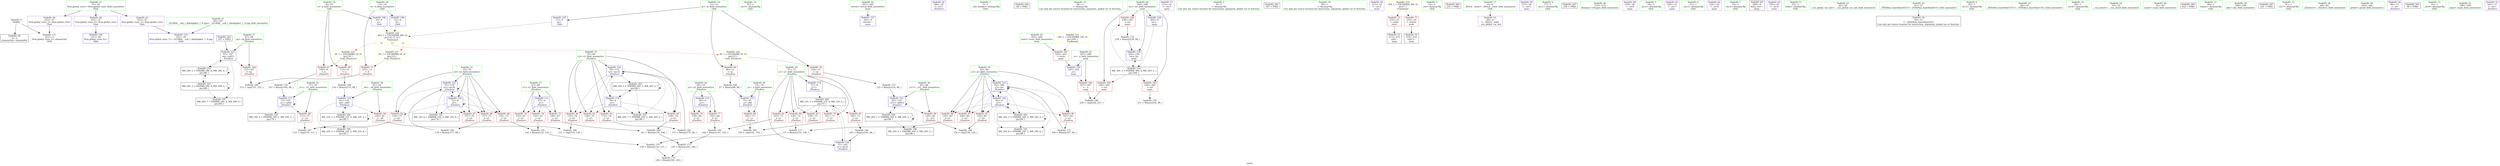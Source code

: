digraph "SVFG" {
	label="SVFG";

	Node0x55d70ee61b60 [shape=record,color=grey,label="{NodeID: 0\nNullPtr}"];
	Node0x55d70ee61b60 -> Node0x55d70ee7fd80[style=solid];
	Node0x55d70ee61b60 -> Node0x55d70ee7f240[style=solid];
	Node0x55d70eea7aa0 [shape=record,color=black,label="{NodeID: 263\n147 = PHI()\n}"];
	Node0x55d70eea7aa0 -> Node0x55d70ee84bd0[style=solid];
	Node0x55d70ee88120 [shape=record,color=grey,label="{NodeID: 180\n141 = Binary(139, 140, )\n}"];
	Node0x55d70ee88120 -> Node0x55d70ee873a0[style=solid];
	Node0x55d70ee7f640 [shape=record,color=red,label="{NodeID: 97\n160\<--83\n\<--y3\n_Z5solvev\n}"];
	Node0x55d70ee7cf50 [shape=record,color=green,label="{NodeID: 14\n35\<--1\n.str.9\<--dummyObj\nGlob }"];
	Node0x55d70ee83380 [shape=record,color=black,label="{NodeID: 194\nMR_22V_5 = PHI(MR_22V_2, MR_22V_4, )\npts\{82 \}\n}"];
	Node0x55d70ee7f240 [shape=record,color=blue, style = dotted,label="{NodeID: 111\n253\<--3\nllvm.global_ctors_2\<--dummyVal\nGlob }"];
	Node0x55d70ee7dc00 [shape=record,color=green,label="{NodeID: 28\n69\<--70\ny2\<--y2_field_insensitive\n_Z5solvev\n}"];
	Node0x55d70ee7dc00 -> Node0x55d70ee81600[style=solid];
	Node0x55d70ee7dc00 -> Node0x55d70ee816d0[style=solid];
	Node0x55d70ee7dc00 -> Node0x55d70ee7f410[style=solid];
	Node0x55d70ee95020 [shape=record,color=black,label="{NodeID: 208\nMR_12V_3 = PHI(MR_12V_4, MR_12V_2, )\npts\{72 \}\n}"];
	Node0x55d70ee95020 -> Node0x55d70ee817a0[style=dashed];
	Node0x55d70ee95020 -> Node0x55d70ee81870[style=dashed];
	Node0x55d70ee95020 -> Node0x55d70ee81940[style=dashed];
	Node0x55d70ee95020 -> Node0x55d70ee81a10[style=dashed];
	Node0x55d70ee95020 -> Node0x55d70ee81ae0[style=dashed];
	Node0x55d70ee95020 -> Node0x55d70ee84f10[style=dashed];
	Node0x55d70ee84e40 [shape=record,color=blue,label="{NodeID: 125\n75\<--178\nx2\<--inc28\n_Z5solvev\n}"];
	Node0x55d70ee84e40 -> Node0x55d70ee81c80[style=dashed];
	Node0x55d70ee84e40 -> Node0x55d70ee81d50[style=dashed];
	Node0x55d70ee84e40 -> Node0x55d70ee81e20[style=dashed];
	Node0x55d70ee84e40 -> Node0x55d70ee81ef0[style=dashed];
	Node0x55d70ee84e40 -> Node0x55d70ee846f0[style=dashed];
	Node0x55d70ee84e40 -> Node0x55d70ee84e40[style=dashed];
	Node0x55d70ee84e40 -> Node0x55d70ee8eb00[style=dashed];
	Node0x55d70ee7e820 [shape=record,color=green,label="{NodeID: 42\n201\<--202\nretval\<--retval_field_insensitive\nmain\n}"];
	Node0x55d70ee7e820 -> Node0x55d70ee84fe0[style=solid];
	Node0x55d70ee80460 [shape=record,color=purple,label="{NodeID: 56\n186\<--19\n\<--.str.2\n_Z5solvev\n}"];
	Node0x55d70ee81050 [shape=record,color=red,label="{NodeID: 70\n124\<--11\n\<--m\n_Z5solvev\n}"];
	Node0x55d70ee81050 -> Node0x55d70ee879a0[style=solid];
	Node0x55d70ee81bb0 [shape=record,color=red,label="{NodeID: 84\n102\<--73\n\<--_n\n_Z5solvev\n}"];
	Node0x55d70ee81bb0 -> Node0x55d70ee888a0[style=solid];
	Node0x55d70ee62190 [shape=record,color=green,label="{NodeID: 1\n7\<--1\n__dso_handle\<--dummyObj\nGlob }"];
	Node0x55d70eea7c00 [shape=record,color=black,label="{NodeID: 264\n49 = PHI()\n}"];
	Node0x55d70ee882a0 [shape=record,color=grey,label="{NodeID: 181\n144 = Binary(142, 143, )\n}"];
	Node0x55d70ee882a0 -> Node0x55d70ee873a0[style=solid];
	Node0x55d70ee7f710 [shape=record,color=red,label="{NodeID: 98\n167\<--83\n\<--y3\n_Z5solvev\n}"];
	Node0x55d70ee7f710 -> Node0x55d70ee87520[style=solid];
	Node0x55d70ee7d020 [shape=record,color=green,label="{NodeID: 15\n38\<--1\n\<--dummyObj\nCan only get source location for instruction, argument, global var or function.}"];
	Node0x55d70ee83470 [shape=record,color=black,label="{NodeID: 195\nMR_24V_8 = PHI(MR_24V_2, MR_24V_6, )\npts\{84 \}\n}"];
	Node0x55d70ee7f340 [shape=record,color=blue,label="{NodeID: 112\n67\<--9\nx1\<--\n_Z5solvev\n}"];
	Node0x55d70ee7f340 -> Node0x55d70ee81390[style=dashed];
	Node0x55d70ee7f340 -> Node0x55d70ee81460[style=dashed];
	Node0x55d70ee7f340 -> Node0x55d70ee81530[style=dashed];
	Node0x55d70ee7dcd0 [shape=record,color=green,label="{NodeID: 29\n71\<--72\ny1\<--y1_field_insensitive\n_Z5solvev\n}"];
	Node0x55d70ee7dcd0 -> Node0x55d70ee817a0[style=solid];
	Node0x55d70ee7dcd0 -> Node0x55d70ee81870[style=solid];
	Node0x55d70ee7dcd0 -> Node0x55d70ee81940[style=solid];
	Node0x55d70ee7dcd0 -> Node0x55d70ee81a10[style=solid];
	Node0x55d70ee7dcd0 -> Node0x55d70ee81ae0[style=solid];
	Node0x55d70ee7dcd0 -> Node0x55d70ee84590[style=solid];
	Node0x55d70ee7dcd0 -> Node0x55d70ee84f10[style=solid];
	Node0x55d70ee84f10 [shape=record,color=blue,label="{NodeID: 126\n71\<--183\ny1\<--inc31\n_Z5solvev\n}"];
	Node0x55d70ee84f10 -> Node0x55d70ee95020[style=dashed];
	Node0x55d70ee7e8f0 [shape=record,color=green,label="{NodeID: 43\n203\<--204\ntests\<--tests_field_insensitive\nmain\n}"];
	Node0x55d70ee7e8f0 -> Node0x55d70ee7f980[style=solid];
	Node0x55d70ee80530 [shape=record,color=purple,label="{NodeID: 57\n211\<--21\n\<--.str.3\nmain\n}"];
	Node0x55d70ee81120 [shape=record,color=red,label="{NodeID: 71\n152\<--13\n\<--A\n_Z5solvev\n}"];
	Node0x55d70ee81120 -> Node0x55d70ee88ea0[style=solid];
	Node0x55d70ee86f20 [shape=record,color=grey,label="{NodeID: 168\n97 = Binary(96, 98, )\n}"];
	Node0x55d70ee86f20 -> Node0x55d70ee84620[style=solid];
	Node0x55d70ee81c80 [shape=record,color=red,label="{NodeID: 85\n110\<--75\n\<--x2\n_Z5solvev\n}"];
	Node0x55d70ee81c80 -> Node0x55d70ee88ba0[style=solid];
	Node0x55d70ee622a0 [shape=record,color=green,label="{NodeID: 2\n9\<--1\n\<--dummyObj\nCan only get source location for instruction, argument, global var or function.}"];
	Node0x55d70eea7cd0 [shape=record,color=black,label="{NodeID: 265\n187 = PHI()\n}"];
	Node0x55d70ee88420 [shape=record,color=grey,label="{NodeID: 182\n173 = Binary(172, 98, )\n}"];
	Node0x55d70ee88420 -> Node0x55d70ee84d70[style=solid];
	Node0x55d70ee7f7e0 [shape=record,color=red,label="{NodeID: 99\n129\<--85\n\<--_n11\n_Z5solvev\n}"];
	Node0x55d70ee7f7e0 -> Node0x55d70ee88d20[style=solid];
	Node0x55d70ee7d0f0 [shape=record,color=green,label="{NodeID: 16\n98\<--1\n\<--dummyObj\nCan only get source location for instruction, argument, global var or function.}"];
	Node0x55d70ee91420 [shape=record,color=black,label="{NodeID: 196\nMR_26V_6 = PHI(MR_26V_2, MR_26V_5, )\npts\{86 \}\n}"];
	Node0x55d70ee7f410 [shape=record,color=blue,label="{NodeID: 113\n69\<--9\ny2\<--\n_Z5solvev\n}"];
	Node0x55d70ee7f410 -> Node0x55d70ee81600[style=dashed];
	Node0x55d70ee7f410 -> Node0x55d70ee816d0[style=dashed];
	Node0x55d70ee7dda0 [shape=record,color=green,label="{NodeID: 30\n73\<--74\n_n\<--_n_field_insensitive\n_Z5solvev\n}"];
	Node0x55d70ee7dda0 -> Node0x55d70ee81bb0[style=solid];
	Node0x55d70ee7dda0 -> Node0x55d70ee84620[style=solid];
	Node0x55d70ee84fe0 [shape=record,color=blue,label="{NodeID: 127\n201\<--9\nretval\<--\nmain\n}"];
	Node0x55d70ee7e9c0 [shape=record,color=green,label="{NodeID: 44\n205\<--206\ntst\<--tst_field_insensitive\nmain\n}"];
	Node0x55d70ee7e9c0 -> Node0x55d70ee7fa50[style=solid];
	Node0x55d70ee7e9c0 -> Node0x55d70ee7fb20[style=solid];
	Node0x55d70ee7e9c0 -> Node0x55d70ee7fbf0[style=solid];
	Node0x55d70ee7e9c0 -> Node0x55d70ee850b0[style=solid];
	Node0x55d70ee7e9c0 -> Node0x55d70ee85250[style=solid];
	Node0x55d70ee99dd0 [shape=record,color=yellow,style=double,label="{NodeID: 224\n40V_1 = ENCHI(MR_40V_0)\npts\{10 12 14 \}\nFun[main]|{<s0>11|<s1>11|<s2>11}}"];
	Node0x55d70ee99dd0:s0 -> Node0x55d70ee99eb0[style=dashed,color=red];
	Node0x55d70ee99dd0:s1 -> Node0x55d70ee99fc0[style=dashed,color=red];
	Node0x55d70ee99dd0:s2 -> Node0x55d70ee9a0a0[style=dashed,color=red];
	Node0x55d70ee80600 [shape=record,color=purple,label="{NodeID: 58\n212\<--23\n\<--.str.4\nmain\n}"];
	Node0x55d70ee811f0 [shape=record,color=red,label="{NodeID: 72\n210\<--25\n\<--stdin\nmain\n}"];
	Node0x55d70ee811f0 -> Node0x55d70ee80050[style=solid];
	Node0x55d70ee870a0 [shape=record,color=grey,label="{NodeID: 169\n116 = Binary(115, 98, )\n}"];
	Node0x55d70ee870a0 -> Node0x55d70ee84960[style=solid];
	Node0x55d70ee81d50 [shape=record,color=red,label="{NodeID: 86\n132\<--75\n\<--x2\n_Z5solvev\n}"];
	Node0x55d70ee81d50 -> Node0x55d70ee87b20[style=solid];
	Node0x55d70ee61d80 [shape=record,color=green,label="{NodeID: 3\n15\<--1\n.str\<--dummyObj\nGlob }"];
	Node0x55d70eea7da0 [shape=record,color=black,label="{NodeID: 266\n233 = PHI()\n}"];
	Node0x55d70ee885a0 [shape=record,color=grey,label="{NodeID: 183\n178 = Binary(177, 98, )\n}"];
	Node0x55d70ee885a0 -> Node0x55d70ee84e40[style=solid];
	Node0x55d70ee7f8b0 [shape=record,color=red,label="{NodeID: 100\n151\<--87\n\<--sq\n_Z5solvev\n}"];
	Node0x55d70ee7f8b0 -> Node0x55d70ee88ea0[style=solid];
	Node0x55d70ee7d1c0 [shape=record,color=green,label="{NodeID: 17\n4\<--6\n_ZStL8__ioinit\<--_ZStL8__ioinit_field_insensitive\nGlob }"];
	Node0x55d70ee7d1c0 -> Node0x55d70ee801f0[style=solid];
	Node0x55d70ee91920 [shape=record,color=black,label="{NodeID: 197\nMR_28V_7 = PHI(MR_28V_2, MR_28V_6, )\npts\{88 \}\n}"];
	Node0x55d70ee84590 [shape=record,color=blue,label="{NodeID: 114\n71\<--9\ny1\<--\n_Z5solvev\n}"];
	Node0x55d70ee84590 -> Node0x55d70ee95020[style=dashed];
	Node0x55d70ee7de70 [shape=record,color=green,label="{NodeID: 31\n75\<--76\nx2\<--x2_field_insensitive\n_Z5solvev\n}"];
	Node0x55d70ee7de70 -> Node0x55d70ee81c80[style=solid];
	Node0x55d70ee7de70 -> Node0x55d70ee81d50[style=solid];
	Node0x55d70ee7de70 -> Node0x55d70ee81e20[style=solid];
	Node0x55d70ee7de70 -> Node0x55d70ee81ef0[style=solid];
	Node0x55d70ee7de70 -> Node0x55d70ee846f0[style=solid];
	Node0x55d70ee7de70 -> Node0x55d70ee84e40[style=solid];
	Node0x55d70ee850b0 [shape=record,color=blue,label="{NodeID: 128\n205\<--9\ntst\<--\nmain\n}"];
	Node0x55d70ee850b0 -> Node0x55d70ee97820[style=dashed];
	Node0x55d70ee7ea90 [shape=record,color=green,label="{NodeID: 45\n207\<--208\n_n\<--_n_field_insensitive\nmain\n}"];
	Node0x55d70ee7ea90 -> Node0x55d70ee7fcc0[style=solid];
	Node0x55d70ee7ea90 -> Node0x55d70ee85180[style=solid];
	Node0x55d70ee99eb0 [shape=record,color=yellow,style=double,label="{NodeID: 225\n2V_1 = ENCHI(MR_2V_0)\npts\{10 \}\nFun[_Z5solvev]}"];
	Node0x55d70ee99eb0 -> Node0x55d70ee80de0[style=dashed];
	Node0x55d70ee99eb0 -> Node0x55d70ee80eb0[style=dashed];
	Node0x55d70ee806d0 [shape=record,color=purple,label="{NodeID: 59\n217\<--26\n\<--.str.5\nmain\n}"];
	Node0x55d70ee812c0 [shape=record,color=red,label="{NodeID: 73\n216\<--30\n\<--stdout\nmain\n}"];
	Node0x55d70ee812c0 -> Node0x55d70ee80120[style=solid];
	Node0x55d70ee87220 [shape=record,color=grey,label="{NodeID: 170\n107 = Binary(106, 98, )\n}"];
	Node0x55d70ee87220 -> Node0x55d70ee847c0[style=solid];
	Node0x55d70ee81e20 [shape=record,color=red,label="{NodeID: 87\n157\<--75\n\<--x2\n_Z5solvev\n}"];
	Node0x55d70ee62640 [shape=record,color=green,label="{NodeID: 4\n17\<--1\n.str.1\<--dummyObj\nGlob }"];
	Node0x55d70eea7ea0 [shape=record,color=black,label="{NodeID: 267\n236 = PHI()\n}"];
	Node0x55d70ee88720 [shape=record,color=grey,label="{NodeID: 184\n183 = Binary(182, 98, )\n}"];
	Node0x55d70ee88720 -> Node0x55d70ee84f10[style=solid];
	Node0x55d70ee7f980 [shape=record,color=red,label="{NodeID: 101\n223\<--203\n\<--tests\nmain\n}"];
	Node0x55d70ee7f980 -> Node0x55d70ee85180[style=solid];
	Node0x55d70ee7d290 [shape=record,color=green,label="{NodeID: 18\n8\<--10\nn\<--n_field_insensitive\nGlob }"];
	Node0x55d70ee7d290 -> Node0x55d70ee80de0[style=solid];
	Node0x55d70ee7d290 -> Node0x55d70ee80eb0[style=solid];
	Node0x55d70ee7d290 -> Node0x55d70ee7ed70[style=solid];
	Node0x55d70ee84620 [shape=record,color=blue,label="{NodeID: 115\n73\<--97\n_n\<--add\n_Z5solvev\n}"];
	Node0x55d70ee84620 -> Node0x55d70ee81bb0[style=dashed];
	Node0x55d70ee7df40 [shape=record,color=green,label="{NodeID: 32\n77\<--78\n_n1\<--_n1_field_insensitive\n_Z5solvev\n}"];
	Node0x55d70ee7df40 -> Node0x55d70ee81fc0[style=solid];
	Node0x55d70ee7df40 -> Node0x55d70ee847c0[style=solid];
	Node0x55d70ee85180 [shape=record,color=blue,label="{NodeID: 129\n207\<--223\n_n\<--\nmain\n}"];
	Node0x55d70ee85180 -> Node0x55d70ee7fcc0[style=dashed];
	Node0x55d70ee7eb60 [shape=record,color=green,label="{NodeID: 46\n214\<--215\nfreopen\<--freopen_field_insensitive\n}"];
	Node0x55d70ee99fc0 [shape=record,color=yellow,style=double,label="{NodeID: 226\n4V_1 = ENCHI(MR_4V_0)\npts\{12 \}\nFun[_Z5solvev]}"];
	Node0x55d70ee99fc0 -> Node0x55d70ee80f80[style=dashed];
	Node0x55d70ee99fc0 -> Node0x55d70ee81050[style=dashed];
	Node0x55d70ee807a0 [shape=record,color=purple,label="{NodeID: 60\n218\<--28\n\<--.str.6\nmain\n}"];
	Node0x55d70ee81390 [shape=record,color=red,label="{NodeID: 74\n133\<--67\n\<--x1\n_Z5solvev\n}"];
	Node0x55d70ee81390 -> Node0x55d70ee87b20[style=solid];
	Node0x55d70ee873a0 [shape=record,color=grey,label="{NodeID: 171\n145 = Binary(141, 144, )\n}"];
	Node0x55d70ee873a0 -> Node0x55d70ee876a0[style=solid];
	Node0x55d70ee81ef0 [shape=record,color=red,label="{NodeID: 88\n177\<--75\n\<--x2\n_Z5solvev\n}"];
	Node0x55d70ee81ef0 -> Node0x55d70ee885a0[style=solid];
	Node0x55d70ee62430 [shape=record,color=green,label="{NodeID: 5\n19\<--1\n.str.2\<--dummyObj\nGlob }"];
	Node0x55d70ee888a0 [shape=record,color=grey,label="{NodeID: 185\n103 = cmp(101, 102, )\n}"];
	Node0x55d70ee7fa50 [shape=record,color=red,label="{NodeID: 102\n226\<--205\n\<--tst\nmain\n}"];
	Node0x55d70ee7fa50 -> Node0x55d70ee89020[style=solid];
	Node0x55d70ee7d360 [shape=record,color=green,label="{NodeID: 19\n11\<--12\nm\<--m_field_insensitive\nGlob }"];
	Node0x55d70ee7d360 -> Node0x55d70ee80f80[style=solid];
	Node0x55d70ee7d360 -> Node0x55d70ee81050[style=solid];
	Node0x55d70ee7d360 -> Node0x55d70ee7ee40[style=solid];
	Node0x55d70ee846f0 [shape=record,color=blue,label="{NodeID: 116\n75\<--9\nx2\<--\n_Z5solvev\n}"];
	Node0x55d70ee846f0 -> Node0x55d70ee81c80[style=dashed];
	Node0x55d70ee846f0 -> Node0x55d70ee81d50[style=dashed];
	Node0x55d70ee846f0 -> Node0x55d70ee81e20[style=dashed];
	Node0x55d70ee846f0 -> Node0x55d70ee81ef0[style=dashed];
	Node0x55d70ee846f0 -> Node0x55d70ee846f0[style=dashed];
	Node0x55d70ee846f0 -> Node0x55d70ee84e40[style=dashed];
	Node0x55d70ee846f0 -> Node0x55d70ee8eb00[style=dashed];
	Node0x55d70ee7e010 [shape=record,color=green,label="{NodeID: 33\n79\<--80\nx3\<--x3_field_insensitive\n_Z5solvev\n}"];
	Node0x55d70ee7e010 -> Node0x55d70ee82090[style=solid];
	Node0x55d70ee7e010 -> Node0x55d70ee82160[style=solid];
	Node0x55d70ee7e010 -> Node0x55d70ee82230[style=solid];
	Node0x55d70ee7e010 -> Node0x55d70ee82300[style=solid];
	Node0x55d70ee7e010 -> Node0x55d70ee84890[style=solid];
	Node0x55d70ee7e010 -> Node0x55d70ee84d70[style=solid];
	Node0x55d70ee85250 [shape=record,color=blue,label="{NodeID: 130\n205\<--239\ntst\<--inc\nmain\n}"];
	Node0x55d70ee85250 -> Node0x55d70ee97820[style=dashed];
	Node0x55d70ee7ec60 [shape=record,color=green,label="{NodeID: 47\n39\<--247\n_GLOBAL__sub_I_dzhulgakov_1_0.cpp\<--_GLOBAL__sub_I_dzhulgakov_1_0.cpp_field_insensitive\n}"];
	Node0x55d70ee7ec60 -> Node0x55d70ee7f140[style=solid];
	Node0x55d70ee9a0a0 [shape=record,color=yellow,style=double,label="{NodeID: 227\n6V_1 = ENCHI(MR_6V_0)\npts\{14 \}\nFun[_Z5solvev]}"];
	Node0x55d70ee9a0a0 -> Node0x55d70ee81120[style=dashed];
	Node0x55d70ee80870 [shape=record,color=purple,label="{NodeID: 61\n220\<--31\n\<--.str.7\nmain\n}"];
	Node0x55d70ee81460 [shape=record,color=red,label="{NodeID: 75\n140\<--67\n\<--x1\n_Z5solvev\n}"];
	Node0x55d70ee81460 -> Node0x55d70ee88120[style=solid];
	Node0x55d70ee87520 [shape=record,color=grey,label="{NodeID: 172\n168 = Binary(167, 98, )\n}"];
	Node0x55d70ee87520 -> Node0x55d70ee84ca0[style=solid];
	Node0x55d70ee81fc0 [shape=record,color=red,label="{NodeID: 89\n111\<--77\n\<--_n1\n_Z5solvev\n}"];
	Node0x55d70ee81fc0 -> Node0x55d70ee88ba0[style=solid];
	Node0x55d70ee624c0 [shape=record,color=green,label="{NodeID: 6\n21\<--1\n.str.3\<--dummyObj\nGlob }"];
	Node0x55d70ee88a20 [shape=record,color=grey,label="{NodeID: 186\n121 = cmp(119, 120, )\n}"];
	Node0x55d70ee7fb20 [shape=record,color=red,label="{NodeID: 103\n230\<--205\n\<--tst\nmain\n}"];
	Node0x55d70ee7fb20 -> Node0x55d70ee87e20[style=solid];
	Node0x55d70ee7d430 [shape=record,color=green,label="{NodeID: 20\n13\<--14\nA\<--A_field_insensitive\nGlob }"];
	Node0x55d70ee7d430 -> Node0x55d70ee81120[style=solid];
	Node0x55d70ee7d430 -> Node0x55d70ee7ef40[style=solid];
	Node0x55d70ee847c0 [shape=record,color=blue,label="{NodeID: 117\n77\<--107\n_n1\<--add2\n_Z5solvev\n}"];
	Node0x55d70ee847c0 -> Node0x55d70ee81fc0[style=dashed];
	Node0x55d70ee847c0 -> Node0x55d70ee847c0[style=dashed];
	Node0x55d70ee847c0 -> Node0x55d70ee82980[style=dashed];
	Node0x55d70ee7e0e0 [shape=record,color=green,label="{NodeID: 34\n81\<--82\n_n6\<--_n6_field_insensitive\n_Z5solvev\n}"];
	Node0x55d70ee7e0e0 -> Node0x55d70ee823d0[style=solid];
	Node0x55d70ee7e0e0 -> Node0x55d70ee84960[style=solid];
	Node0x55d70ee7fd80 [shape=record,color=black,label="{NodeID: 48\n2\<--3\ndummyVal\<--dummyVal\n}"];
	Node0x55d70ee80940 [shape=record,color=purple,label="{NodeID: 62\n232\<--33\n\<--.str.8\nmain\n}"];
	Node0x55d70ee81530 [shape=record,color=red,label="{NodeID: 76\n155\<--67\n\<--x1\n_Z5solvev\n}"];
	Node0x55d70ee876a0 [shape=record,color=grey,label="{NodeID: 173\n146 = Binary(138, 145, )\n}"];
	Node0x55d70ee82090 [shape=record,color=red,label="{NodeID: 90\n119\<--79\n\<--x3\n_Z5solvev\n}"];
	Node0x55d70ee82090 -> Node0x55d70ee88a20[style=solid];
	Node0x55d70ee62550 [shape=record,color=green,label="{NodeID: 7\n23\<--1\n.str.4\<--dummyObj\nGlob }"];
	Node0x55d70ee88ba0 [shape=record,color=grey,label="{NodeID: 187\n112 = cmp(110, 111, )\n}"];
	Node0x55d70ee7fbf0 [shape=record,color=red,label="{NodeID: 104\n238\<--205\n\<--tst\nmain\n}"];
	Node0x55d70ee7fbf0 -> Node0x55d70ee87820[style=solid];
	Node0x55d70ee7d530 [shape=record,color=green,label="{NodeID: 21\n37\<--41\nllvm.global_ctors\<--llvm.global_ctors_field_insensitive\nGlob }"];
	Node0x55d70ee7d530 -> Node0x55d70ee80ae0[style=solid];
	Node0x55d70ee7d530 -> Node0x55d70ee80be0[style=solid];
	Node0x55d70ee7d530 -> Node0x55d70ee80ce0[style=solid];
	Node0x55d70ee84890 [shape=record,color=blue,label="{NodeID: 118\n79\<--9\nx3\<--\n_Z5solvev\n}"];
	Node0x55d70ee84890 -> Node0x55d70ee82090[style=dashed];
	Node0x55d70ee84890 -> Node0x55d70ee82160[style=dashed];
	Node0x55d70ee84890 -> Node0x55d70ee82230[style=dashed];
	Node0x55d70ee84890 -> Node0x55d70ee82300[style=dashed];
	Node0x55d70ee84890 -> Node0x55d70ee84d70[style=dashed];
	Node0x55d70ee84890 -> Node0x55d70ee82e80[style=dashed];
	Node0x55d70ee84890 -> Node0x55d70ee93720[style=dashed];
	Node0x55d70ee7e1b0 [shape=record,color=green,label="{NodeID: 35\n83\<--84\ny3\<--y3_field_insensitive\n_Z5solvev\n}"];
	Node0x55d70ee7e1b0 -> Node0x55d70ee824a0[style=solid];
	Node0x55d70ee7e1b0 -> Node0x55d70ee7f570[style=solid];
	Node0x55d70ee7e1b0 -> Node0x55d70ee7f640[style=solid];
	Node0x55d70ee7e1b0 -> Node0x55d70ee7f710[style=solid];
	Node0x55d70ee7e1b0 -> Node0x55d70ee84a30[style=solid];
	Node0x55d70ee7e1b0 -> Node0x55d70ee84ca0[style=solid];
	Node0x55d70ee7fe80 [shape=record,color=black,label="{NodeID: 49\n200\<--9\nmain_ret\<--\nmain\n}"];
	Node0x55d70ee80a10 [shape=record,color=purple,label="{NodeID: 63\n235\<--35\n\<--.str.9\nmain\n}"];
	Node0x55d70ee81600 [shape=record,color=red,label="{NodeID: 77\n142\<--69\n\<--y2\n_Z5solvev\n}"];
	Node0x55d70ee81600 -> Node0x55d70ee882a0[style=solid];
	Node0x55d70ee87820 [shape=record,color=grey,label="{NodeID: 174\n239 = Binary(238, 98, )\n}"];
	Node0x55d70ee87820 -> Node0x55d70ee85250[style=solid];
	Node0x55d70ee82160 [shape=record,color=red,label="{NodeID: 91\n139\<--79\n\<--x3\n_Z5solvev\n}"];
	Node0x55d70ee82160 -> Node0x55d70ee88120[style=solid];
	Node0x55d70ee7cb70 [shape=record,color=green,label="{NodeID: 8\n25\<--1\nstdin\<--dummyObj\nGlob }"];
	Node0x55d70ee88d20 [shape=record,color=grey,label="{NodeID: 188\n130 = cmp(128, 129, )\n}"];
	Node0x55d70ee7fcc0 [shape=record,color=red,label="{NodeID: 105\n227\<--207\n\<--_n\nmain\n}"];
	Node0x55d70ee7fcc0 -> Node0x55d70ee89020[style=solid];
	Node0x55d70ee7d630 [shape=record,color=green,label="{NodeID: 22\n42\<--43\n__cxx_global_var_init\<--__cxx_global_var_init_field_insensitive\n}"];
	Node0x55d70ee84960 [shape=record,color=blue,label="{NodeID: 119\n81\<--116\n_n6\<--add7\n_Z5solvev\n}"];
	Node0x55d70ee84960 -> Node0x55d70ee823d0[style=dashed];
	Node0x55d70ee84960 -> Node0x55d70ee83380[style=dashed];
	Node0x55d70ee84960 -> Node0x55d70ee93c20[style=dashed];
	Node0x55d70ee7e280 [shape=record,color=green,label="{NodeID: 36\n85\<--86\n_n11\<--_n11_field_insensitive\n_Z5solvev\n}"];
	Node0x55d70ee7e280 -> Node0x55d70ee7f7e0[style=solid];
	Node0x55d70ee7e280 -> Node0x55d70ee84b00[style=solid];
	Node0x55d70ee97820 [shape=record,color=black,label="{NodeID: 216\nMR_36V_3 = PHI(MR_36V_4, MR_36V_2, )\npts\{206 \}\n}"];
	Node0x55d70ee97820 -> Node0x55d70ee7fa50[style=dashed];
	Node0x55d70ee97820 -> Node0x55d70ee7fb20[style=dashed];
	Node0x55d70ee97820 -> Node0x55d70ee7fbf0[style=dashed];
	Node0x55d70ee97820 -> Node0x55d70ee85250[style=dashed];
	Node0x55d70ee7ff50 [shape=record,color=black,label="{NodeID: 50\n50\<--51\n\<--_ZNSt8ios_base4InitD1Ev\nCan only get source location for instruction, argument, global var or function.}"];
	Node0x55d70ee80ae0 [shape=record,color=purple,label="{NodeID: 64\n251\<--37\nllvm.global_ctors_0\<--llvm.global_ctors\nGlob }"];
	Node0x55d70ee80ae0 -> Node0x55d70ee7f040[style=solid];
	Node0x55d70ee816d0 [shape=record,color=red,label="{NodeID: 78\n158\<--69\n\<--y2\n_Z5solvev\n}"];
	Node0x55d70ee879a0 [shape=record,color=grey,label="{NodeID: 175\n125 = Binary(124, 98, )\n}"];
	Node0x55d70ee879a0 -> Node0x55d70ee84b00[style=solid];
	Node0x55d70ee82230 [shape=record,color=red,label="{NodeID: 92\n159\<--79\n\<--x3\n_Z5solvev\n}"];
	Node0x55d70ee7cc00 [shape=record,color=green,label="{NodeID: 9\n26\<--1\n.str.5\<--dummyObj\nGlob }"];
	Node0x55d70ee88ea0 [shape=record,color=grey,label="{NodeID: 189\n153 = cmp(151, 152, )\n}"];
	Node0x55d70ee7ed70 [shape=record,color=blue,label="{NodeID: 106\n8\<--9\nn\<--\nGlob }"];
	Node0x55d70ee7ed70 -> Node0x55d70ee99dd0[style=dashed];
	Node0x55d70ee7d730 [shape=record,color=green,label="{NodeID: 23\n46\<--47\n_ZNSt8ios_base4InitC1Ev\<--_ZNSt8ios_base4InitC1Ev_field_insensitive\n}"];
	Node0x55d70ee93720 [shape=record,color=black,label="{NodeID: 203\nMR_20V_3 = PHI(MR_20V_5, MR_20V_2, )\npts\{80 \}\n}"];
	Node0x55d70ee93720 -> Node0x55d70ee84890[style=dashed];
	Node0x55d70ee93720 -> Node0x55d70ee82e80[style=dashed];
	Node0x55d70ee93720 -> Node0x55d70ee93720[style=dashed];
	Node0x55d70ee84a30 [shape=record,color=blue,label="{NodeID: 120\n83\<--9\ny3\<--\n_Z5solvev\n}"];
	Node0x55d70ee84a30 -> Node0x55d70ee824a0[style=dashed];
	Node0x55d70ee84a30 -> Node0x55d70ee7f570[style=dashed];
	Node0x55d70ee84a30 -> Node0x55d70ee7f640[style=dashed];
	Node0x55d70ee84a30 -> Node0x55d70ee7f710[style=dashed];
	Node0x55d70ee84a30 -> Node0x55d70ee84a30[style=dashed];
	Node0x55d70ee84a30 -> Node0x55d70ee84ca0[style=dashed];
	Node0x55d70ee84a30 -> Node0x55d70ee83470[style=dashed];
	Node0x55d70ee84a30 -> Node0x55d70ee94120[style=dashed];
	Node0x55d70ee7e350 [shape=record,color=green,label="{NodeID: 37\n87\<--88\nsq\<--sq_field_insensitive\n_Z5solvev\n}"];
	Node0x55d70ee7e350 -> Node0x55d70ee7f8b0[style=solid];
	Node0x55d70ee7e350 -> Node0x55d70ee84bd0[style=solid];
	Node0x55d70ee80050 [shape=record,color=black,label="{NodeID: 51\n213\<--210\ncall\<--\nmain\n}"];
	Node0x55d70ee80be0 [shape=record,color=purple,label="{NodeID: 65\n252\<--37\nllvm.global_ctors_1\<--llvm.global_ctors\nGlob }"];
	Node0x55d70ee80be0 -> Node0x55d70ee7f140[style=solid];
	Node0x55d70ee817a0 [shape=record,color=red,label="{NodeID: 79\n101\<--71\n\<--y1\n_Z5solvev\n}"];
	Node0x55d70ee817a0 -> Node0x55d70ee888a0[style=solid];
	Node0x55d70ee87b20 [shape=record,color=grey,label="{NodeID: 176\n134 = Binary(132, 133, )\n}"];
	Node0x55d70ee87b20 -> Node0x55d70ee87fa0[style=solid];
	Node0x55d70ee82300 [shape=record,color=red,label="{NodeID: 93\n172\<--79\n\<--x3\n_Z5solvev\n}"];
	Node0x55d70ee82300 -> Node0x55d70ee88420[style=solid];
	Node0x55d70ee7cc90 [shape=record,color=green,label="{NodeID: 10\n28\<--1\n.str.6\<--dummyObj\nGlob }"];
	Node0x55d70ee89020 [shape=record,color=grey,label="{NodeID: 190\n228 = cmp(226, 227, )\n}"];
	Node0x55d70ee7ee40 [shape=record,color=blue,label="{NodeID: 107\n11\<--9\nm\<--\nGlob }"];
	Node0x55d70ee7ee40 -> Node0x55d70ee99dd0[style=dashed];
	Node0x55d70ee7d830 [shape=record,color=green,label="{NodeID: 24\n52\<--53\n__cxa_atexit\<--__cxa_atexit_field_insensitive\n}"];
	Node0x55d70ee93c20 [shape=record,color=black,label="{NodeID: 204\nMR_22V_3 = PHI(MR_22V_4, MR_22V_2, )\npts\{82 \}\n}"];
	Node0x55d70ee93c20 -> Node0x55d70ee84960[style=dashed];
	Node0x55d70ee93c20 -> Node0x55d70ee83380[style=dashed];
	Node0x55d70ee93c20 -> Node0x55d70ee93c20[style=dashed];
	Node0x55d70ee84b00 [shape=record,color=blue,label="{NodeID: 121\n85\<--125\n_n11\<--add12\n_Z5solvev\n}"];
	Node0x55d70ee84b00 -> Node0x55d70ee7f7e0[style=dashed];
	Node0x55d70ee84b00 -> Node0x55d70ee84b00[style=dashed];
	Node0x55d70ee84b00 -> Node0x55d70ee91420[style=dashed];
	Node0x55d70ee84b00 -> Node0x55d70ee94620[style=dashed];
	Node0x55d70ee7e420 [shape=record,color=green,label="{NodeID: 38\n91\<--92\nscanf\<--scanf_field_insensitive\n}"];
	Node0x55d70ee98220 [shape=record,color=black,label="{NodeID: 218\nMR_28V_5 = PHI(MR_28V_6, MR_28V_4, )\npts\{88 \}\n}"];
	Node0x55d70ee98220 -> Node0x55d70ee84bd0[style=dashed];
	Node0x55d70ee98220 -> Node0x55d70ee94b20[style=dashed];
	Node0x55d70ee98220 -> Node0x55d70ee98220[style=dashed];
	Node0x55d70ee80120 [shape=record,color=black,label="{NodeID: 52\n219\<--216\ncall1\<--\nmain\n}"];
	Node0x55d70ee80ce0 [shape=record,color=purple,label="{NodeID: 66\n253\<--37\nllvm.global_ctors_2\<--llvm.global_ctors\nGlob }"];
	Node0x55d70ee80ce0 -> Node0x55d70ee7f240[style=solid];
	Node0x55d70ee81870 [shape=record,color=red,label="{NodeID: 80\n136\<--71\n\<--y1\n_Z5solvev\n}"];
	Node0x55d70ee81870 -> Node0x55d70ee87ca0[style=solid];
	Node0x55d70eea77a0 [shape=record,color=black,label="{NodeID: 260\n162 = PHI()\n}"];
	Node0x55d70ee87ca0 [shape=record,color=grey,label="{NodeID: 177\n137 = Binary(135, 136, )\n}"];
	Node0x55d70ee87ca0 -> Node0x55d70ee87fa0[style=solid];
	Node0x55d70ee823d0 [shape=record,color=red,label="{NodeID: 94\n120\<--81\n\<--_n6\n_Z5solvev\n}"];
	Node0x55d70ee823d0 -> Node0x55d70ee88a20[style=solid];
	Node0x55d70ee7cd20 [shape=record,color=green,label="{NodeID: 11\n30\<--1\nstdout\<--dummyObj\nGlob }"];
	Node0x55d70ee8eb00 [shape=record,color=black,label="{NodeID: 191\nMR_16V_6 = PHI(MR_16V_2, MR_16V_4, )\npts\{76 \}\n}"];
	Node0x55d70ee7ef40 [shape=record,color=blue,label="{NodeID: 108\n13\<--9\nA\<--\nGlob }"];
	Node0x55d70ee7ef40 -> Node0x55d70ee99dd0[style=dashed];
	Node0x55d70ee7d930 [shape=record,color=green,label="{NodeID: 25\n51\<--57\n_ZNSt8ios_base4InitD1Ev\<--_ZNSt8ios_base4InitD1Ev_field_insensitive\n}"];
	Node0x55d70ee7d930 -> Node0x55d70ee7ff50[style=solid];
	Node0x55d70ee94120 [shape=record,color=black,label="{NodeID: 205\nMR_24V_3 = PHI(MR_24V_4, MR_24V_2, )\npts\{84 \}\n}"];
	Node0x55d70ee94120 -> Node0x55d70ee84a30[style=dashed];
	Node0x55d70ee94120 -> Node0x55d70ee83470[style=dashed];
	Node0x55d70ee94120 -> Node0x55d70ee94120[style=dashed];
	Node0x55d70ee84bd0 [shape=record,color=blue,label="{NodeID: 122\n87\<--147\nsq\<--call21\n_Z5solvev\n}"];
	Node0x55d70ee84bd0 -> Node0x55d70ee7f8b0[style=dashed];
	Node0x55d70ee84bd0 -> Node0x55d70ee91920[style=dashed];
	Node0x55d70ee84bd0 -> Node0x55d70ee98220[style=dashed];
	Node0x55d70ee7e520 [shape=record,color=green,label="{NodeID: 39\n148\<--149\nabs\<--abs_field_insensitive\n}"];
	Node0x55d70ee98720 [shape=record,color=yellow,style=double,label="{NodeID: 219\n30V_1 = ENCHI(MR_30V_0)\npts\{1 \}\nFun[main]}"];
	Node0x55d70ee98720 -> Node0x55d70ee811f0[style=dashed];
	Node0x55d70ee98720 -> Node0x55d70ee812c0[style=dashed];
	Node0x55d70ee801f0 [shape=record,color=purple,label="{NodeID: 53\n48\<--4\n\<--_ZStL8__ioinit\n__cxx_global_var_init\n}"];
	Node0x55d70ee80de0 [shape=record,color=red,label="{NodeID: 67\n106\<--8\n\<--n\n_Z5solvev\n}"];
	Node0x55d70ee80de0 -> Node0x55d70ee87220[style=solid];
	Node0x55d70ee81940 [shape=record,color=red,label="{NodeID: 81\n143\<--71\n\<--y1\n_Z5solvev\n}"];
	Node0x55d70ee81940 -> Node0x55d70ee882a0[style=solid];
	Node0x55d70eea78a0 [shape=record,color=black,label="{NodeID: 261\n221 = PHI()\n}"];
	Node0x55d70ee87e20 [shape=record,color=grey,label="{NodeID: 178\n231 = Binary(230, 98, )\n}"];
	Node0x55d70ee824a0 [shape=record,color=red,label="{NodeID: 95\n128\<--83\n\<--y3\n_Z5solvev\n}"];
	Node0x55d70ee824a0 -> Node0x55d70ee88d20[style=solid];
	Node0x55d70ee7cdb0 [shape=record,color=green,label="{NodeID: 12\n31\<--1\n.str.7\<--dummyObj\nGlob }"];
	Node0x55d70ee82980 [shape=record,color=black,label="{NodeID: 192\nMR_18V_4 = PHI(MR_18V_2, MR_18V_3, )\npts\{78 \}\n}"];
	Node0x55d70ee7f040 [shape=record,color=blue,label="{NodeID: 109\n251\<--38\nllvm.global_ctors_0\<--\nGlob }"];
	Node0x55d70ee7da30 [shape=record,color=green,label="{NodeID: 26\n64\<--65\n_Z5solvev\<--_Z5solvev_field_insensitive\n}"];
	Node0x55d70ee94620 [shape=record,color=black,label="{NodeID: 206\nMR_26V_3 = PHI(MR_26V_4, MR_26V_2, )\npts\{86 \}\n}"];
	Node0x55d70ee94620 -> Node0x55d70ee84b00[style=dashed];
	Node0x55d70ee94620 -> Node0x55d70ee91420[style=dashed];
	Node0x55d70ee94620 -> Node0x55d70ee94620[style=dashed];
	Node0x55d70ee84ca0 [shape=record,color=blue,label="{NodeID: 123\n83\<--168\ny3\<--inc\n_Z5solvev\n}"];
	Node0x55d70ee84ca0 -> Node0x55d70ee824a0[style=dashed];
	Node0x55d70ee84ca0 -> Node0x55d70ee7f570[style=dashed];
	Node0x55d70ee84ca0 -> Node0x55d70ee7f640[style=dashed];
	Node0x55d70ee84ca0 -> Node0x55d70ee7f710[style=dashed];
	Node0x55d70ee84ca0 -> Node0x55d70ee84a30[style=dashed];
	Node0x55d70ee84ca0 -> Node0x55d70ee84ca0[style=dashed];
	Node0x55d70ee84ca0 -> Node0x55d70ee83470[style=dashed];
	Node0x55d70ee84ca0 -> Node0x55d70ee94120[style=dashed];
	Node0x55d70ee7e620 [shape=record,color=green,label="{NodeID: 40\n163\<--164\nprintf\<--printf_field_insensitive\n}"];
	Node0x55d70ee802c0 [shape=record,color=purple,label="{NodeID: 54\n89\<--15\n\<--.str\n_Z5solvev\n}"];
	Node0x55d70ee80eb0 [shape=record,color=red,label="{NodeID: 68\n115\<--8\n\<--n\n_Z5solvev\n}"];
	Node0x55d70ee80eb0 -> Node0x55d70ee870a0[style=solid];
	Node0x55d70ee81a10 [shape=record,color=red,label="{NodeID: 82\n156\<--71\n\<--y1\n_Z5solvev\n}"];
	Node0x55d70eea79a0 [shape=record,color=black,label="{NodeID: 262\n90 = PHI()\n}"];
	Node0x55d70ee87fa0 [shape=record,color=grey,label="{NodeID: 179\n138 = Binary(134, 137, )\n}"];
	Node0x55d70ee87fa0 -> Node0x55d70ee876a0[style=solid];
	Node0x55d70ee7f570 [shape=record,color=red,label="{NodeID: 96\n135\<--83\n\<--y3\n_Z5solvev\n}"];
	Node0x55d70ee7f570 -> Node0x55d70ee87ca0[style=solid];
	Node0x55d70ee7ce80 [shape=record,color=green,label="{NodeID: 13\n33\<--1\n.str.8\<--dummyObj\nGlob }"];
	Node0x55d70ee82e80 [shape=record,color=black,label="{NodeID: 193\nMR_20V_7 = PHI(MR_20V_2, MR_20V_5, )\npts\{80 \}\n}"];
	Node0x55d70ee7f140 [shape=record,color=blue,label="{NodeID: 110\n252\<--39\nllvm.global_ctors_1\<--_GLOBAL__sub_I_dzhulgakov_1_0.cpp\nGlob }"];
	Node0x55d70ee7db30 [shape=record,color=green,label="{NodeID: 27\n67\<--68\nx1\<--x1_field_insensitive\n_Z5solvev\n}"];
	Node0x55d70ee7db30 -> Node0x55d70ee81390[style=solid];
	Node0x55d70ee7db30 -> Node0x55d70ee81460[style=solid];
	Node0x55d70ee7db30 -> Node0x55d70ee81530[style=solid];
	Node0x55d70ee7db30 -> Node0x55d70ee7f340[style=solid];
	Node0x55d70ee94b20 [shape=record,color=black,label="{NodeID: 207\nMR_28V_3 = PHI(MR_28V_4, MR_28V_2, )\npts\{88 \}\n}"];
	Node0x55d70ee94b20 -> Node0x55d70ee91920[style=dashed];
	Node0x55d70ee94b20 -> Node0x55d70ee94b20[style=dashed];
	Node0x55d70ee94b20 -> Node0x55d70ee98220[style=dashed];
	Node0x55d70ee84d70 [shape=record,color=blue,label="{NodeID: 124\n79\<--173\nx3\<--inc25\n_Z5solvev\n}"];
	Node0x55d70ee84d70 -> Node0x55d70ee82090[style=dashed];
	Node0x55d70ee84d70 -> Node0x55d70ee82160[style=dashed];
	Node0x55d70ee84d70 -> Node0x55d70ee82230[style=dashed];
	Node0x55d70ee84d70 -> Node0x55d70ee82300[style=dashed];
	Node0x55d70ee84d70 -> Node0x55d70ee84d70[style=dashed];
	Node0x55d70ee84d70 -> Node0x55d70ee82e80[style=dashed];
	Node0x55d70ee84d70 -> Node0x55d70ee93720[style=dashed];
	Node0x55d70ee7e720 [shape=record,color=green,label="{NodeID: 41\n198\<--199\nmain\<--main_field_insensitive\n}"];
	Node0x55d70ee99b30 [shape=record,color=yellow,style=double,label="{NodeID: 221\n34V_1 = ENCHI(MR_34V_0)\npts\{204 \}\nFun[main]}"];
	Node0x55d70ee99b30 -> Node0x55d70ee7f980[style=dashed];
	Node0x55d70ee80390 [shape=record,color=purple,label="{NodeID: 55\n161\<--17\n\<--.str.1\n_Z5solvev\n}"];
	Node0x55d70ee80f80 [shape=record,color=red,label="{NodeID: 69\n96\<--11\n\<--m\n_Z5solvev\n}"];
	Node0x55d70ee80f80 -> Node0x55d70ee86f20[style=solid];
	Node0x55d70ee81ae0 [shape=record,color=red,label="{NodeID: 83\n182\<--71\n\<--y1\n_Z5solvev\n}"];
	Node0x55d70ee81ae0 -> Node0x55d70ee88720[style=solid];
}
